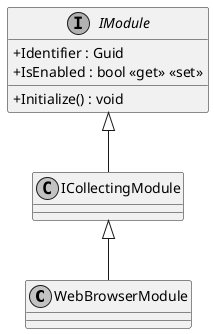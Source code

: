 @startuml
skinparam monochrome true
skinparam classAttributeIconSize 0

class WebBrowserModule {
}

ICollectingModule <|-- WebBrowserModule

interface IModule {
    + Identifier : Guid
    + IsEnabled : bool <<get>> <<set>>
    + Initialize() : void
}

IModule <|-- ICollectingModule
@enduml
